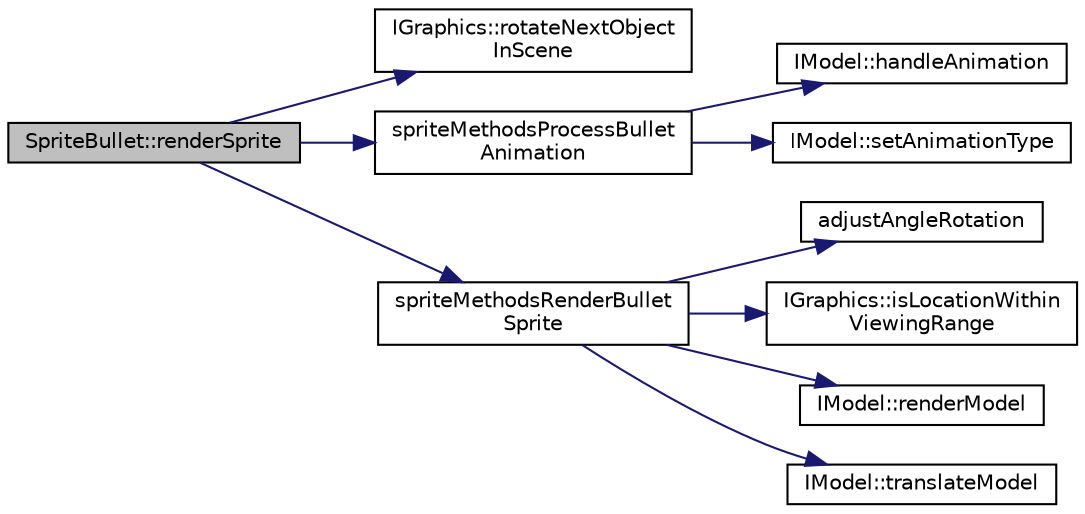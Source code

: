 digraph "SpriteBullet::renderSprite"
{
 // LATEX_PDF_SIZE
  edge [fontname="Helvetica",fontsize="10",labelfontname="Helvetica",labelfontsize="10"];
  node [fontname="Helvetica",fontsize="10",shape=record];
  rankdir="LR";
  Node1 [label="SpriteBullet::renderSprite",height=0.2,width=0.4,color="black", fillcolor="grey75", style="filled", fontcolor="black",tooltip=" "];
  Node1 -> Node2 [color="midnightblue",fontsize="10",style="solid"];
  Node2 [label="IGraphics::rotateNextObject\lInScene",height=0.2,width=0.4,color="black", fillcolor="white", style="filled",URL="$class_i_graphics.html#abf2eedb8adf18344b39db9aaac5ddc6d",tooltip=" "];
  Node1 -> Node3 [color="midnightblue",fontsize="10",style="solid"];
  Node3 [label="spriteMethodsProcessBullet\lAnimation",height=0.2,width=0.4,color="black", fillcolor="white", style="filled",URL="$_sprite_methods_8cpp.html#a47691f146f3e5e93aebc3d7391f268e7",tooltip=" "];
  Node3 -> Node4 [color="midnightblue",fontsize="10",style="solid"];
  Node4 [label="IModel::handleAnimation",height=0.2,width=0.4,color="black", fillcolor="white", style="filled",URL="$class_i_model.html#ab987f81128faba7427d2eb087ce790d1",tooltip=" "];
  Node3 -> Node5 [color="midnightblue",fontsize="10",style="solid"];
  Node5 [label="IModel::setAnimationType",height=0.2,width=0.4,color="black", fillcolor="white", style="filled",URL="$class_i_model.html#af95a96f345d05c3283940872e6a3fc74",tooltip=" "];
  Node1 -> Node6 [color="midnightblue",fontsize="10",style="solid"];
  Node6 [label="spriteMethodsRenderBullet\lSprite",height=0.2,width=0.4,color="black", fillcolor="white", style="filled",URL="$_sprite_methods_8cpp.html#a3898b9df56f85a49ef769e277ee744ca",tooltip=" "];
  Node6 -> Node7 [color="midnightblue",fontsize="10",style="solid"];
  Node7 [label="adjustAngleRotation",height=0.2,width=0.4,color="black", fillcolor="white", style="filled",URL="$angles_8cpp.html#a7f7e2685ab71efefb9d176543e4fa599",tooltip="Routine for adjusting a sprite rotation to reflect it's target rotation over a period of time ...."];
  Node6 -> Node8 [color="midnightblue",fontsize="10",style="solid"];
  Node8 [label="IGraphics::isLocationWithin\lViewingRange",height=0.2,width=0.4,color="black", fillcolor="white", style="filled",URL="$class_i_graphics.html#ad2595b6c33fb3b6f5f792a6d5f9b9ef9",tooltip=" "];
  Node6 -> Node9 [color="midnightblue",fontsize="10",style="solid"];
  Node9 [label="IModel::renderModel",height=0.2,width=0.4,color="black", fillcolor="white", style="filled",URL="$class_i_model.html#a95736b5188fe7e8eb5de22420e76b8a2",tooltip=" "];
  Node6 -> Node10 [color="midnightblue",fontsize="10",style="solid"];
  Node10 [label="IModel::translateModel",height=0.2,width=0.4,color="black", fillcolor="white", style="filled",URL="$class_i_model.html#a74b0a19c9700370e4f856ec7a4e0a8d4",tooltip=" "];
}
